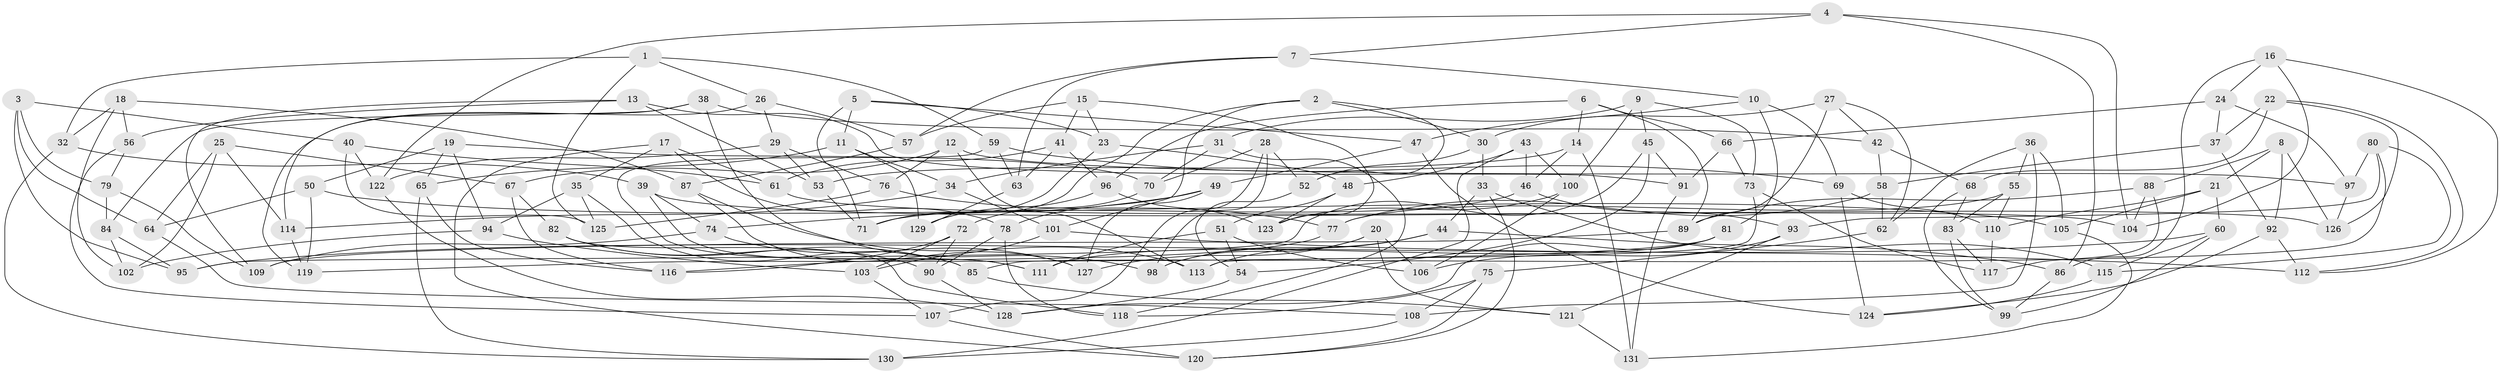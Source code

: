 // coarse degree distribution, {16: 0.02564102564102564, 8: 0.10256410256410256, 7: 0.1282051282051282, 6: 0.10256410256410256, 10: 0.1282051282051282, 9: 0.15384615384615385, 14: 0.02564102564102564, 11: 0.02564102564102564, 12: 0.02564102564102564, 3: 0.07692307692307693, 5: 0.07692307692307693, 4: 0.1282051282051282}
// Generated by graph-tools (version 1.1) at 2025/20/03/04/25 18:20:29]
// undirected, 131 vertices, 262 edges
graph export_dot {
graph [start="1"]
  node [color=gray90,style=filled];
  1;
  2;
  3;
  4;
  5;
  6;
  7;
  8;
  9;
  10;
  11;
  12;
  13;
  14;
  15;
  16;
  17;
  18;
  19;
  20;
  21;
  22;
  23;
  24;
  25;
  26;
  27;
  28;
  29;
  30;
  31;
  32;
  33;
  34;
  35;
  36;
  37;
  38;
  39;
  40;
  41;
  42;
  43;
  44;
  45;
  46;
  47;
  48;
  49;
  50;
  51;
  52;
  53;
  54;
  55;
  56;
  57;
  58;
  59;
  60;
  61;
  62;
  63;
  64;
  65;
  66;
  67;
  68;
  69;
  70;
  71;
  72;
  73;
  74;
  75;
  76;
  77;
  78;
  79;
  80;
  81;
  82;
  83;
  84;
  85;
  86;
  87;
  88;
  89;
  90;
  91;
  92;
  93;
  94;
  95;
  96;
  97;
  98;
  99;
  100;
  101;
  102;
  103;
  104;
  105;
  106;
  107;
  108;
  109;
  110;
  111;
  112;
  113;
  114;
  115;
  116;
  117;
  118;
  119;
  120;
  121;
  122;
  123;
  124;
  125;
  126;
  127;
  128;
  129;
  130;
  131;
  1 -- 125;
  1 -- 32;
  1 -- 26;
  1 -- 59;
  2 -- 52;
  2 -- 30;
  2 -- 101;
  2 -- 129;
  3 -- 64;
  3 -- 95;
  3 -- 40;
  3 -- 79;
  4 -- 7;
  4 -- 104;
  4 -- 86;
  4 -- 122;
  5 -- 71;
  5 -- 11;
  5 -- 23;
  5 -- 47;
  6 -- 14;
  6 -- 89;
  6 -- 66;
  6 -- 96;
  7 -- 10;
  7 -- 63;
  7 -- 57;
  8 -- 88;
  8 -- 126;
  8 -- 21;
  8 -- 92;
  9 -- 31;
  9 -- 45;
  9 -- 100;
  9 -- 73;
  10 -- 47;
  10 -- 69;
  10 -- 81;
  11 -- 129;
  11 -- 34;
  11 -- 65;
  12 -- 76;
  12 -- 113;
  12 -- 67;
  12 -- 97;
  13 -- 109;
  13 -- 53;
  13 -- 91;
  13 -- 56;
  14 -- 53;
  14 -- 46;
  14 -- 131;
  15 -- 23;
  15 -- 41;
  15 -- 57;
  15 -- 123;
  16 -- 104;
  16 -- 86;
  16 -- 24;
  16 -- 112;
  17 -- 61;
  17 -- 35;
  17 -- 78;
  17 -- 120;
  18 -- 32;
  18 -- 102;
  18 -- 87;
  18 -- 56;
  19 -- 94;
  19 -- 65;
  19 -- 70;
  19 -- 50;
  20 -- 106;
  20 -- 127;
  20 -- 98;
  20 -- 121;
  21 -- 110;
  21 -- 105;
  21 -- 60;
  22 -- 37;
  22 -- 126;
  22 -- 112;
  22 -- 68;
  23 -- 48;
  23 -- 71;
  24 -- 37;
  24 -- 66;
  24 -- 97;
  25 -- 114;
  25 -- 67;
  25 -- 102;
  25 -- 64;
  26 -- 29;
  26 -- 57;
  26 -- 119;
  27 -- 62;
  27 -- 42;
  27 -- 30;
  27 -- 89;
  28 -- 107;
  28 -- 98;
  28 -- 70;
  28 -- 52;
  29 -- 76;
  29 -- 53;
  29 -- 122;
  30 -- 52;
  30 -- 33;
  31 -- 118;
  31 -- 70;
  31 -- 34;
  32 -- 39;
  32 -- 130;
  33 -- 120;
  33 -- 44;
  33 -- 115;
  34 -- 114;
  34 -- 101;
  35 -- 94;
  35 -- 85;
  35 -- 125;
  36 -- 62;
  36 -- 55;
  36 -- 108;
  36 -- 105;
  37 -- 58;
  37 -- 92;
  38 -- 84;
  38 -- 114;
  38 -- 98;
  38 -- 42;
  39 -- 111;
  39 -- 126;
  39 -- 74;
  40 -- 125;
  40 -- 122;
  40 -- 61;
  41 -- 63;
  41 -- 96;
  41 -- 61;
  42 -- 58;
  42 -- 68;
  43 -- 46;
  43 -- 48;
  43 -- 130;
  43 -- 100;
  44 -- 86;
  44 -- 98;
  44 -- 113;
  45 -- 54;
  45 -- 95;
  45 -- 91;
  46 -- 71;
  46 -- 93;
  47 -- 124;
  47 -- 49;
  48 -- 123;
  48 -- 51;
  49 -- 78;
  49 -- 127;
  49 -- 74;
  50 -- 119;
  50 -- 105;
  50 -- 64;
  51 -- 106;
  51 -- 54;
  51 -- 111;
  52 -- 54;
  53 -- 71;
  54 -- 128;
  55 -- 77;
  55 -- 110;
  55 -- 83;
  56 -- 107;
  56 -- 79;
  57 -- 87;
  58 -- 77;
  58 -- 62;
  59 -- 111;
  59 -- 63;
  59 -- 69;
  60 -- 115;
  60 -- 95;
  60 -- 99;
  61 -- 104;
  62 -- 75;
  63 -- 129;
  64 -- 108;
  65 -- 130;
  65 -- 116;
  66 -- 73;
  66 -- 91;
  67 -- 116;
  67 -- 82;
  68 -- 83;
  68 -- 99;
  69 -- 124;
  69 -- 110;
  70 -- 72;
  72 -- 116;
  72 -- 103;
  72 -- 90;
  73 -- 117;
  73 -- 113;
  74 -- 127;
  74 -- 109;
  75 -- 120;
  75 -- 118;
  75 -- 108;
  76 -- 125;
  76 -- 77;
  77 -- 116;
  78 -- 90;
  78 -- 118;
  79 -- 109;
  79 -- 84;
  80 -- 85;
  80 -- 115;
  80 -- 93;
  80 -- 97;
  81 -- 111;
  81 -- 128;
  81 -- 119;
  82 -- 118;
  82 -- 85;
  82 -- 90;
  83 -- 99;
  83 -- 117;
  84 -- 95;
  84 -- 102;
  85 -- 121;
  86 -- 99;
  87 -- 127;
  87 -- 113;
  88 -- 89;
  88 -- 117;
  88 -- 104;
  89 -- 109;
  90 -- 128;
  91 -- 131;
  92 -- 124;
  92 -- 112;
  93 -- 121;
  93 -- 106;
  94 -- 102;
  94 -- 103;
  96 -- 123;
  96 -- 129;
  97 -- 126;
  100 -- 123;
  100 -- 106;
  101 -- 103;
  101 -- 112;
  103 -- 107;
  105 -- 131;
  107 -- 120;
  108 -- 130;
  110 -- 117;
  114 -- 119;
  115 -- 124;
  121 -- 131;
  122 -- 128;
}
